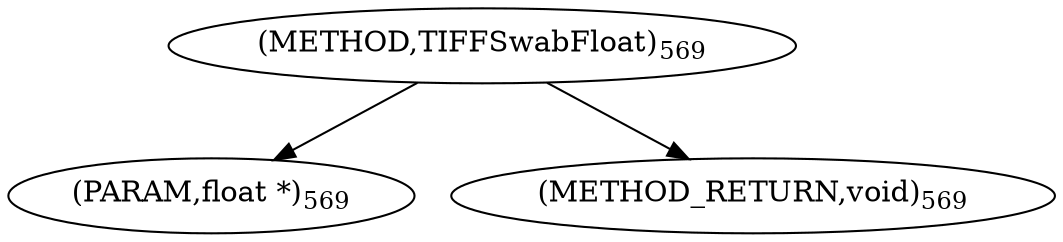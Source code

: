 digraph "TIFFSwabFloat" {  
"9217" [label = <(METHOD,TIFFSwabFloat)<SUB>569</SUB>> ]
"9218" [label = <(PARAM,float *)<SUB>569</SUB>> ]
"9219" [label = <(METHOD_RETURN,void)<SUB>569</SUB>> ]
  "9217" -> "9218" 
  "9217" -> "9219" 
}
